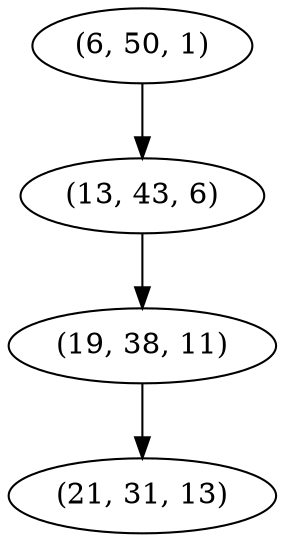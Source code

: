 digraph tree {
    "(6, 50, 1)";
    "(13, 43, 6)";
    "(19, 38, 11)";
    "(21, 31, 13)";
    "(6, 50, 1)" -> "(13, 43, 6)";
    "(13, 43, 6)" -> "(19, 38, 11)";
    "(19, 38, 11)" -> "(21, 31, 13)";
}
